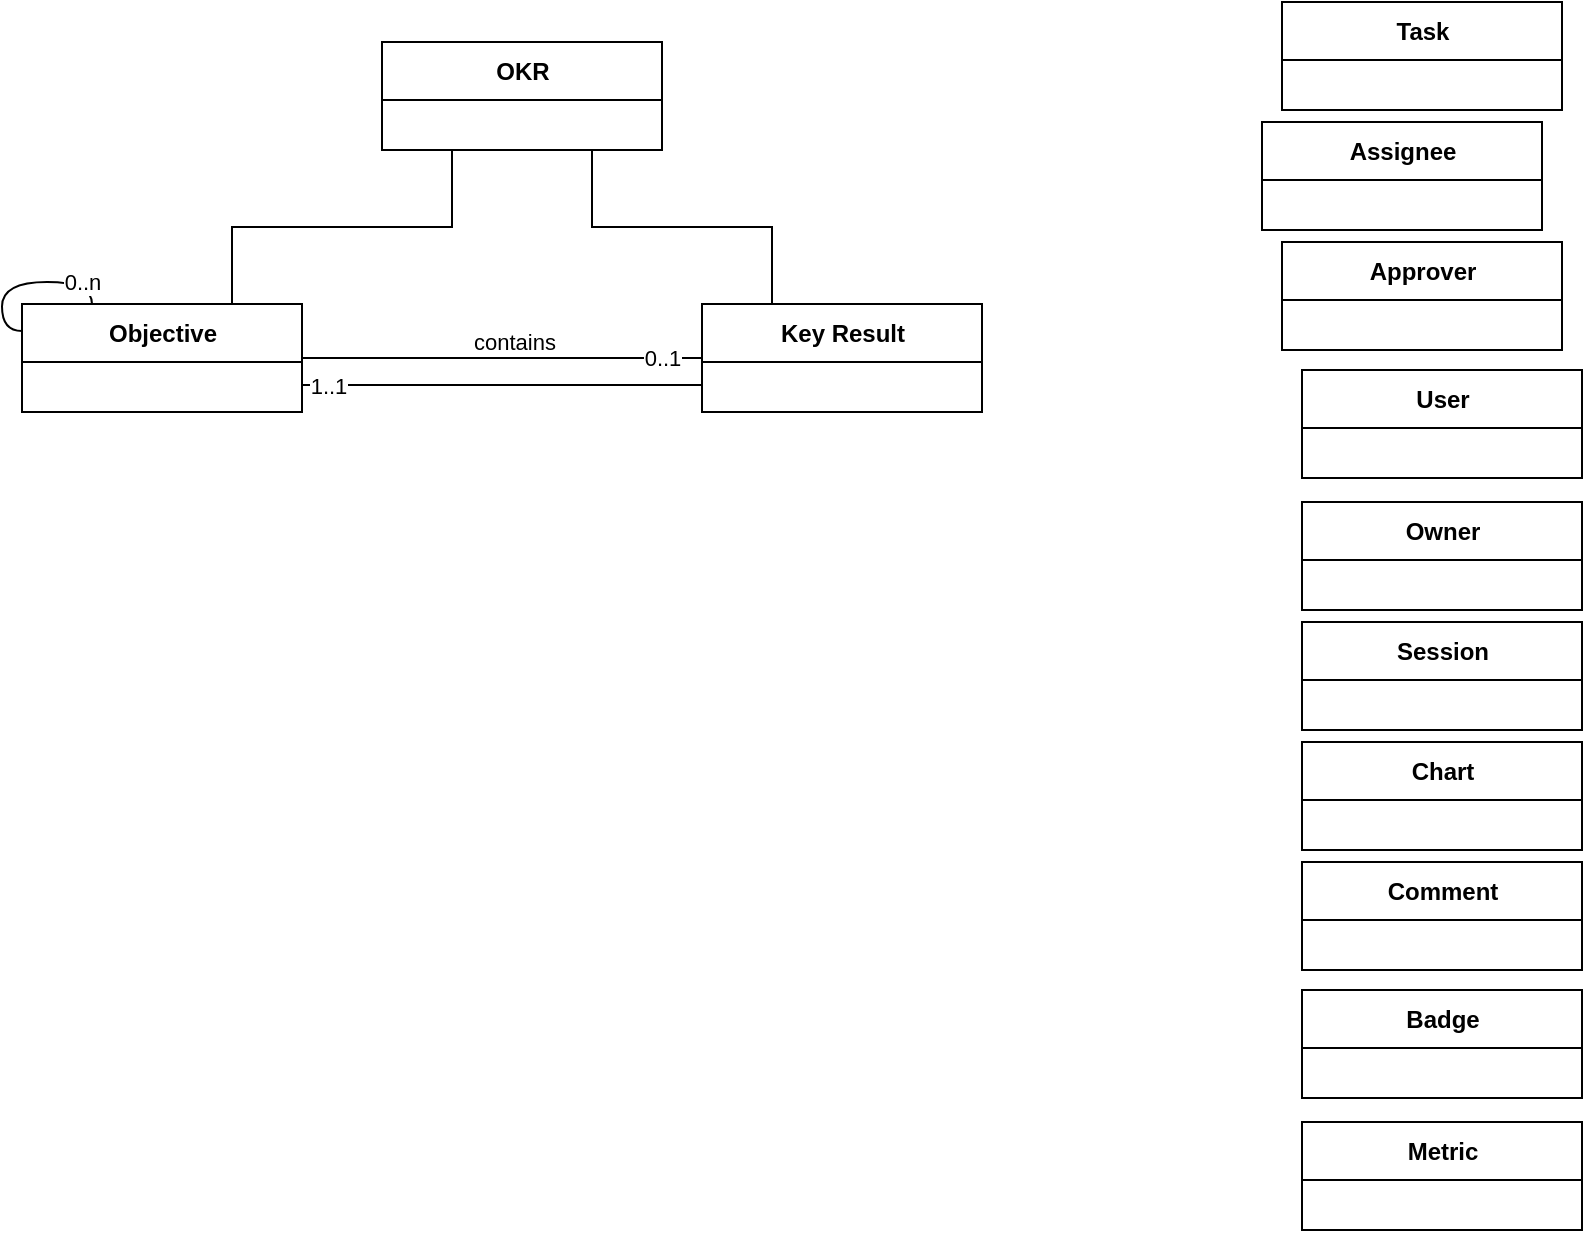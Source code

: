 <mxfile version="17.0.0" type="github">
  <diagram id="W5ZfDLvo8_gCMa8vNS1i" name="Page-1">
    <mxGraphModel dx="485" dy="1393" grid="1" gridSize="10" guides="1" tooltips="1" connect="1" arrows="1" fold="1" page="1" pageScale="1" pageWidth="850" pageHeight="1100" math="0" shadow="0">
      <root>
        <mxCell id="0" />
        <mxCell id="1" parent="0" />
        <mxCell id="dLR3dukY0bsqCnxzX5Ph-49" style="edgeStyle=orthogonalEdgeStyle;rounded=0;orthogonalLoop=1;jettySize=auto;html=1;exitX=0.25;exitY=1;exitDx=0;exitDy=0;entryX=0.75;entryY=0;entryDx=0;entryDy=0;endArrow=none;endFill=0;" edge="1" parent="1" source="dLR3dukY0bsqCnxzX5Ph-20" target="dLR3dukY0bsqCnxzX5Ph-38">
          <mxGeometry relative="1" as="geometry" />
        </mxCell>
        <mxCell id="dLR3dukY0bsqCnxzX5Ph-50" style="edgeStyle=orthogonalEdgeStyle;rounded=0;orthogonalLoop=1;jettySize=auto;html=1;exitX=0.75;exitY=1;exitDx=0;exitDy=0;entryX=0.25;entryY=0;entryDx=0;entryDy=0;endArrow=none;endFill=0;" edge="1" parent="1" source="dLR3dukY0bsqCnxzX5Ph-20" target="dLR3dukY0bsqCnxzX5Ph-23">
          <mxGeometry relative="1" as="geometry" />
        </mxCell>
        <mxCell id="dLR3dukY0bsqCnxzX5Ph-20" value="OKR" style="swimlane;fontStyle=1;align=center;verticalAlign=middle;childLayout=stackLayout;horizontal=1;startSize=29;horizontalStack=0;resizeParent=1;resizeParentMax=0;resizeLast=0;collapsible=0;marginBottom=0;html=1;" vertex="1" parent="1">
          <mxGeometry x="220" y="10" width="140" height="54" as="geometry" />
        </mxCell>
        <mxCell id="dLR3dukY0bsqCnxzX5Ph-39" style="edgeStyle=orthogonalEdgeStyle;rounded=0;orthogonalLoop=1;jettySize=auto;html=1;exitX=0;exitY=0.5;exitDx=0;exitDy=0;entryX=1;entryY=0.5;entryDx=0;entryDy=0;endArrow=none;endFill=0;" edge="1" parent="1" source="dLR3dukY0bsqCnxzX5Ph-23" target="dLR3dukY0bsqCnxzX5Ph-38">
          <mxGeometry relative="1" as="geometry" />
        </mxCell>
        <mxCell id="dLR3dukY0bsqCnxzX5Ph-40" value="0..1" style="edgeLabel;html=1;align=center;verticalAlign=middle;resizable=0;points=[];" vertex="1" connectable="0" parent="dLR3dukY0bsqCnxzX5Ph-39">
          <mxGeometry x="-0.794" relative="1" as="geometry">
            <mxPoint as="offset" />
          </mxGeometry>
        </mxCell>
        <mxCell id="dLR3dukY0bsqCnxzX5Ph-47" value="contains" style="edgeLabel;html=1;align=center;verticalAlign=middle;resizable=0;points=[];" vertex="1" connectable="0" parent="dLR3dukY0bsqCnxzX5Ph-39">
          <mxGeometry x="-0.065" y="-2" relative="1" as="geometry">
            <mxPoint x="-1" y="-6" as="offset" />
          </mxGeometry>
        </mxCell>
        <mxCell id="dLR3dukY0bsqCnxzX5Ph-45" style="edgeStyle=orthogonalEdgeStyle;rounded=0;orthogonalLoop=1;jettySize=auto;html=1;exitX=0;exitY=0.75;exitDx=0;exitDy=0;entryX=1;entryY=0.75;entryDx=0;entryDy=0;endArrow=none;endFill=0;" edge="1" parent="1" source="dLR3dukY0bsqCnxzX5Ph-23" target="dLR3dukY0bsqCnxzX5Ph-38">
          <mxGeometry relative="1" as="geometry" />
        </mxCell>
        <mxCell id="dLR3dukY0bsqCnxzX5Ph-46" value="1..1" style="edgeLabel;html=1;align=center;verticalAlign=middle;resizable=0;points=[];" vertex="1" connectable="0" parent="dLR3dukY0bsqCnxzX5Ph-45">
          <mxGeometry x="0.872" relative="1" as="geometry">
            <mxPoint as="offset" />
          </mxGeometry>
        </mxCell>
        <mxCell id="dLR3dukY0bsqCnxzX5Ph-23" value="Key Result&lt;span style=&quot;color: rgba(0 , 0 , 0 , 0) ; font-family: monospace ; font-size: 0px ; font-weight: 400&quot;&gt;%3CmxGraphModel%3E%3Croot%3E%3CmxCell%20id%3D%220%22%2F%3E%3CmxCell%20id%3D%221%22%20parent%3D%220%22%2F%3E%3CmxCell%20id%3D%222%22%20value%3D%22OKR%22%20style%3D%22swimlane%3BfontStyle%3D1%3Balign%3Dcenter%3BverticalAlign%3Dmiddle%3BchildLayout%3DstackLayout%3Bhorizontal%3D1%3BstartSize%3D29%3BhorizontalStack%3D0%3BresizeParent%3D1%3BresizeParentMax%3D0%3BresizeLast%3D0%3Bcollapsible%3D0%3BmarginBottom%3D0%3Bhtml%3D1%3B%22%20vertex%3D%221%22%20parent%3D%221%22%3E%3CmxGeometry%20x%3D%22230%22%20y%3D%22270%22%20width%3D%22140%22%20height%3D%2254%22%20as%3D%22geometry%22%2F%3E%3C%2FmxCell%3E%3C%2Froot%3E%3C%2FmxGraphModel%3E&lt;/span&gt;&lt;span style=&quot;color: rgba(0 , 0 , 0 , 0) ; font-family: monospace ; font-size: 0px ; font-weight: 400&quot;&gt;%3CmxGraphModel%3E%3Croot%3E%3CmxCell%20id%3D%220%22%2F%3E%3CmxCell%20id%3D%221%22%20parent%3D%220%22%2F%3E%3CmxCell%20id%3D%222%22%20value%3D%22OKR%22%20style%3D%22swimlane%3BfontStyle%3D1%3Balign%3Dcenter%3BverticalAlign%3Dmiddle%3BchildLayout%3DstackLayout%3Bhorizontal%3D1%3BstartSize%3D29%3BhorizontalStack%3D0%3BresizeParent%3D1%3BresizeParentMax%3D0%3BresizeLast%3D0%3Bcollapsible%3D0%3BmarginBottom%3D0%3Bhtml%3D1%3B%22%20vertex%3D%221%22%20parent%3D%221%22%3E%3CmxGeometry%20x%3D%22230%22%20y%3D%22270%22%20width%3D%22140%22%20height%3D%2254%22%20as%3D%22geometry%22%2F%3E%3C%2FmxCell%3E%3C%2Froot%3E%3C%2FmxGraphModel%3E&lt;/span&gt;" style="swimlane;fontStyle=1;align=center;verticalAlign=middle;childLayout=stackLayout;horizontal=1;startSize=29;horizontalStack=0;resizeParent=1;resizeParentMax=0;resizeLast=0;collapsible=0;marginBottom=0;html=1;" vertex="1" parent="1">
          <mxGeometry x="380" y="141" width="140" height="54" as="geometry" />
        </mxCell>
        <mxCell id="dLR3dukY0bsqCnxzX5Ph-26" value="Chart" style="swimlane;fontStyle=1;align=center;verticalAlign=middle;childLayout=stackLayout;horizontal=1;startSize=29;horizontalStack=0;resizeParent=1;resizeParentMax=0;resizeLast=0;collapsible=0;marginBottom=0;html=1;" vertex="1" parent="1">
          <mxGeometry x="680" y="360" width="140" height="54" as="geometry" />
        </mxCell>
        <mxCell id="dLR3dukY0bsqCnxzX5Ph-27" value="Session" style="swimlane;fontStyle=1;align=center;verticalAlign=middle;childLayout=stackLayout;horizontal=1;startSize=29;horizontalStack=0;resizeParent=1;resizeParentMax=0;resizeLast=0;collapsible=0;marginBottom=0;html=1;" vertex="1" parent="1">
          <mxGeometry x="680" y="300" width="140" height="54" as="geometry" />
        </mxCell>
        <mxCell id="dLR3dukY0bsqCnxzX5Ph-28" value="User&lt;span style=&quot;color: rgba(0 , 0 , 0 , 0) ; font-family: monospace ; font-size: 0px ; font-weight: 400&quot;&gt;%3CmxGraphModel%3E%3Croot%3E%3CmxCell%20id%3D%220%22%2F%3E%3CmxCell%20id%3D%221%22%20parent%3D%220%22%2F%3E%3CmxCell%20id%3D%222%22%20value%3D%22Key%20Result%26lt%3Bspan%20style%3D%26quot%3Bcolor%3A%20rgba(0%20%2C%200%20%2C%200%20%2C%200)%20%3B%20font-family%3A%20monospace%20%3B%20font-size%3A%200px%20%3B%20font-weight%3A%20400%26quot%3B%26gt%3B%253CmxGraphModel%253E%253Croot%253E%253CmxCell%2520id%253D%25220%2522%252F%253E%253CmxCell%2520id%253D%25221%2522%2520parent%253D%25220%2522%252F%253E%253CmxCell%2520id%253D%25222%2522%2520value%253D%2522OKR%2522%2520style%253D%2522swimlane%253BfontStyle%253D1%253Balign%253Dcenter%253BverticalAlign%253Dmiddle%253BchildLayout%253DstackLayout%253Bhorizontal%253D1%253BstartSize%253D29%253BhorizontalStack%253D0%253BresizeParent%253D1%253BresizeParentMax%253D0%253BresizeLast%253D0%253Bcollapsible%253D0%253BmarginBottom%253D0%253Bhtml%253D1%253B%2522%2520vertex%253D%25221%2522%2520parent%253D%25221%2522%253E%253CmxGeometry%2520x%253D%2522230%2522%2520y%253D%2522270%2522%2520width%253D%2522140%2522%2520height%253D%252254%2522%2520as%253D%2522geometry%2522%252F%253E%253C%252FmxCell%253E%253C%252Froot%253E%253C%252FmxGraphModel%253E%26lt%3B%2Fspan%26gt%3B%26lt%3Bspan%20style%3D%26quot%3Bcolor%3A%20rgba(0%20%2C%200%20%2C%200%20%2C%200)%20%3B%20font-family%3A%20monospace%20%3B%20font-size%3A%200px%20%3B%20font-weight%3A%20400%26quot%3B%26gt%3B%253CmxGraphModel%253E%253Croot%253E%253CmxCell%2520id%253D%25220%2522%252F%253E%253CmxCell%2520id%253D%25221%2522%2520parent%253D%25220%2522%252F%253E%253CmxCell%2520id%253D%25222%2522%2520value%253D%2522OKR%2522%2520style%253D%2522swimlane%253BfontStyle%253D1%253Balign%253Dcenter%253BverticalAlign%253Dmiddle%253BchildLayout%253DstackLayout%253Bhorizontal%253D1%253BstartSize%253D29%253BhorizontalStack%253D0%253BresizeParent%253D1%253BresizeParentMax%253D0%253BresizeLast%253D0%253Bcollapsible%253D0%253BmarginBottom%253D0%253Bhtml%253D1%253B%2522%2520vertex%253D%25221%2522%2520parent%253D%25221%2522%253E%253CmxGeometry%2520x%253D%2522230%2522%2520y%253D%2522270%2522%2520width%253D%2522140%2522%2520height%253D%252254%2522%2520as%253D%2522geometry%2522%252F%253E%253C%252FmxCell%253E%253C%252Froot%253E%253C%252FmxGraphModel%253E%26lt%3B%2Fspan%26gt%3B%22%20style%3D%22swimlane%3BfontStyle%3D1%3Balign%3Dcenter%3BverticalAlign%3Dmiddle%3BchildLayout%3DstackLayout%3Bhorizontal%3D1%3BstartSize%3D29%3BhorizontalStack%3D0%3BresizeParent%3D1%3BresizeParentMax%3D0%3BresizeLast%3D0%3Bcollapsible%3D0%3BmarginBottom%3D0%3Bhtml%3D1%3B%22%20vertex%3D%221%22%20parent%3D%221%22%3E%3CmxGeometry%20x%3D%22500%22%20y%3D%22350%22%20width%3D%22140%22%20height%3D%2254%22%20as%3D%22geometry%22%2F%3E%3C%2FmxCell%3E%3C%2Froot%3E%3C%2FmxGraphModel%3E&lt;/span&gt;" style="swimlane;fontStyle=1;align=center;verticalAlign=middle;childLayout=stackLayout;horizontal=1;startSize=29;horizontalStack=0;resizeParent=1;resizeParentMax=0;resizeLast=0;collapsible=0;marginBottom=0;html=1;" vertex="1" parent="1">
          <mxGeometry x="680" y="174" width="140" height="54" as="geometry" />
        </mxCell>
        <mxCell id="dLR3dukY0bsqCnxzX5Ph-29" value="Owner" style="swimlane;fontStyle=1;align=center;verticalAlign=middle;childLayout=stackLayout;horizontal=1;startSize=29;horizontalStack=0;resizeParent=1;resizeParentMax=0;resizeLast=0;collapsible=0;marginBottom=0;html=1;" vertex="1" parent="1">
          <mxGeometry x="680" y="240" width="140" height="54" as="geometry" />
        </mxCell>
        <mxCell id="dLR3dukY0bsqCnxzX5Ph-30" value="Assignee" style="swimlane;fontStyle=1;align=center;verticalAlign=middle;childLayout=stackLayout;horizontal=1;startSize=29;horizontalStack=0;resizeParent=1;resizeParentMax=0;resizeLast=0;collapsible=0;marginBottom=0;html=1;" vertex="1" parent="1">
          <mxGeometry x="660" y="50" width="140" height="54" as="geometry" />
        </mxCell>
        <mxCell id="dLR3dukY0bsqCnxzX5Ph-31" value="Badge" style="swimlane;fontStyle=1;align=center;verticalAlign=middle;childLayout=stackLayout;horizontal=1;startSize=29;horizontalStack=0;resizeParent=1;resizeParentMax=0;resizeLast=0;collapsible=0;marginBottom=0;html=1;" vertex="1" parent="1">
          <mxGeometry x="680" y="484" width="140" height="54" as="geometry" />
        </mxCell>
        <mxCell id="dLR3dukY0bsqCnxzX5Ph-32" value="Comment" style="swimlane;fontStyle=1;align=center;verticalAlign=middle;childLayout=stackLayout;horizontal=1;startSize=29;horizontalStack=0;resizeParent=1;resizeParentMax=0;resizeLast=0;collapsible=0;marginBottom=0;html=1;" vertex="1" parent="1">
          <mxGeometry x="680" y="420" width="140" height="54" as="geometry" />
        </mxCell>
        <mxCell id="dLR3dukY0bsqCnxzX5Ph-33" value="Task" style="swimlane;fontStyle=1;align=center;verticalAlign=middle;childLayout=stackLayout;horizontal=1;startSize=29;horizontalStack=0;resizeParent=1;resizeParentMax=0;resizeLast=0;collapsible=0;marginBottom=0;html=1;" vertex="1" parent="1">
          <mxGeometry x="670" y="-10" width="140" height="54" as="geometry" />
        </mxCell>
        <mxCell id="dLR3dukY0bsqCnxzX5Ph-35" value="Approver" style="swimlane;fontStyle=1;align=center;verticalAlign=middle;childLayout=stackLayout;horizontal=1;startSize=29;horizontalStack=0;resizeParent=1;resizeParentMax=0;resizeLast=0;collapsible=0;marginBottom=0;html=1;" vertex="1" parent="1">
          <mxGeometry x="670" y="110" width="140" height="54" as="geometry" />
        </mxCell>
        <mxCell id="dLR3dukY0bsqCnxzX5Ph-36" value="Metric" style="swimlane;fontStyle=1;align=center;verticalAlign=middle;childLayout=stackLayout;horizontal=1;startSize=29;horizontalStack=0;resizeParent=1;resizeParentMax=0;resizeLast=0;collapsible=0;marginBottom=0;html=1;" vertex="1" parent="1">
          <mxGeometry x="680" y="550" width="140" height="54" as="geometry" />
        </mxCell>
        <mxCell id="dLR3dukY0bsqCnxzX5Ph-57" value="" style="group" vertex="1" connectable="0" parent="1">
          <mxGeometry x="30" y="130" width="150" height="65" as="geometry" />
        </mxCell>
        <mxCell id="dLR3dukY0bsqCnxzX5Ph-38" value="Objective" style="swimlane;fontStyle=1;align=center;verticalAlign=middle;childLayout=stackLayout;horizontal=1;startSize=29;horizontalStack=0;resizeParent=1;resizeParentMax=0;resizeLast=0;collapsible=0;marginBottom=0;html=1;" vertex="1" parent="dLR3dukY0bsqCnxzX5Ph-57">
          <mxGeometry x="10" y="11" width="140" height="54" as="geometry" />
        </mxCell>
        <mxCell id="dLR3dukY0bsqCnxzX5Ph-55" style="edgeStyle=orthogonalEdgeStyle;rounded=0;orthogonalLoop=1;jettySize=auto;html=1;exitX=0;exitY=0.25;exitDx=0;exitDy=0;entryX=0.25;entryY=0;entryDx=0;entryDy=0;endArrow=none;endFill=0;curved=1;" edge="1" parent="dLR3dukY0bsqCnxzX5Ph-57" source="dLR3dukY0bsqCnxzX5Ph-38" target="dLR3dukY0bsqCnxzX5Ph-38">
          <mxGeometry relative="1" as="geometry">
            <Array as="points">
              <mxPoint y="25" />
              <mxPoint />
              <mxPoint x="45" />
            </Array>
          </mxGeometry>
        </mxCell>
        <mxCell id="dLR3dukY0bsqCnxzX5Ph-56" value="0..n" style="edgeLabel;html=1;align=center;verticalAlign=middle;resizable=0;points=[];" vertex="1" connectable="0" parent="dLR3dukY0bsqCnxzX5Ph-55">
          <mxGeometry x="0.473" y="-2" relative="1" as="geometry">
            <mxPoint x="8" y="-2" as="offset" />
          </mxGeometry>
        </mxCell>
      </root>
    </mxGraphModel>
  </diagram>
</mxfile>
